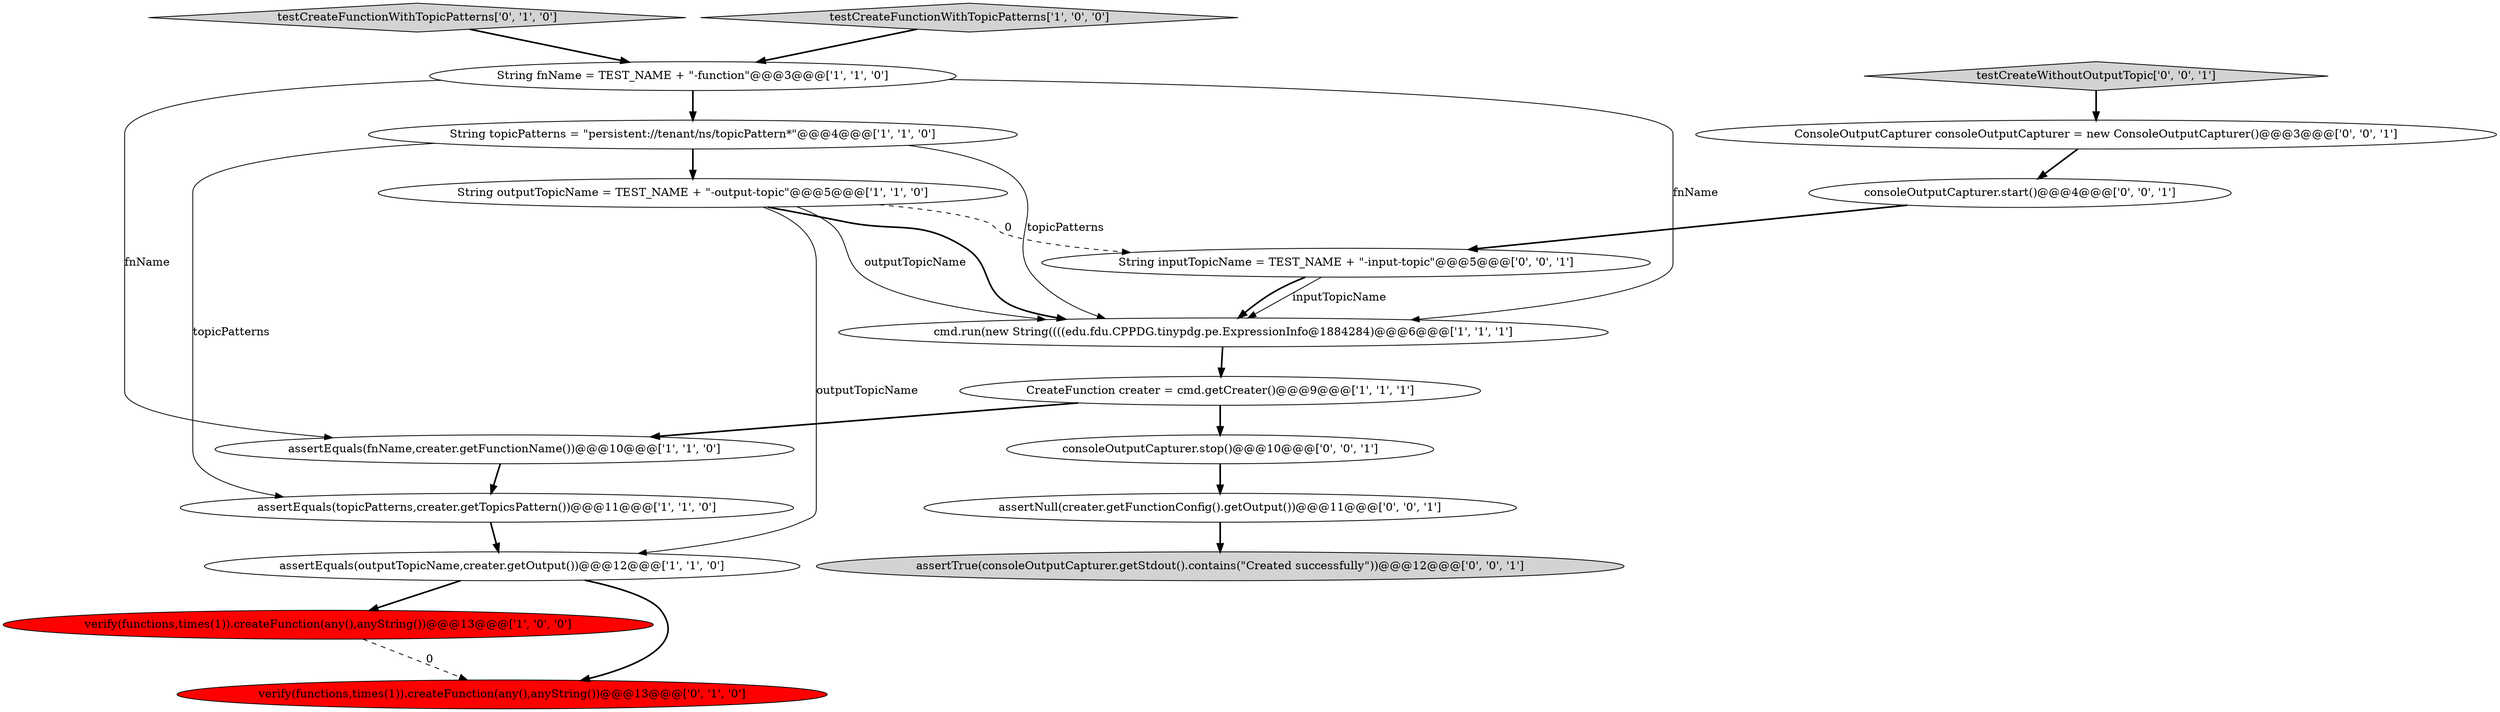 digraph {
0 [style = filled, label = "String outputTopicName = TEST_NAME + \"-output-topic\"@@@5@@@['1', '1', '0']", fillcolor = white, shape = ellipse image = "AAA0AAABBB1BBB"];
1 [style = filled, label = "String topicPatterns = \"persistent://tenant/ns/topicPattern*\"@@@4@@@['1', '1', '0']", fillcolor = white, shape = ellipse image = "AAA0AAABBB1BBB"];
2 [style = filled, label = "verify(functions,times(1)).createFunction(any(),anyString())@@@13@@@['1', '0', '0']", fillcolor = red, shape = ellipse image = "AAA1AAABBB1BBB"];
11 [style = filled, label = "verify(functions,times(1)).createFunction(any(),anyString())@@@13@@@['0', '1', '0']", fillcolor = red, shape = ellipse image = "AAA1AAABBB2BBB"];
17 [style = filled, label = "assertTrue(consoleOutputCapturer.getStdout().contains(\"Created successfully\"))@@@12@@@['0', '0', '1']", fillcolor = lightgray, shape = ellipse image = "AAA0AAABBB3BBB"];
4 [style = filled, label = "cmd.run(new String((((edu.fdu.CPPDG.tinypdg.pe.ExpressionInfo@1884284)@@@6@@@['1', '1', '1']", fillcolor = white, shape = ellipse image = "AAA0AAABBB1BBB"];
10 [style = filled, label = "testCreateFunctionWithTopicPatterns['0', '1', '0']", fillcolor = lightgray, shape = diamond image = "AAA0AAABBB2BBB"];
14 [style = filled, label = "String inputTopicName = TEST_NAME + \"-input-topic\"@@@5@@@['0', '0', '1']", fillcolor = white, shape = ellipse image = "AAA0AAABBB3BBB"];
18 [style = filled, label = "consoleOutputCapturer.start()@@@4@@@['0', '0', '1']", fillcolor = white, shape = ellipse image = "AAA0AAABBB3BBB"];
15 [style = filled, label = "assertNull(creater.getFunctionConfig().getOutput())@@@11@@@['0', '0', '1']", fillcolor = white, shape = ellipse image = "AAA0AAABBB3BBB"];
5 [style = filled, label = "testCreateFunctionWithTopicPatterns['1', '0', '0']", fillcolor = lightgray, shape = diamond image = "AAA0AAABBB1BBB"];
7 [style = filled, label = "CreateFunction creater = cmd.getCreater()@@@9@@@['1', '1', '1']", fillcolor = white, shape = ellipse image = "AAA0AAABBB1BBB"];
8 [style = filled, label = "assertEquals(fnName,creater.getFunctionName())@@@10@@@['1', '1', '0']", fillcolor = white, shape = ellipse image = "AAA0AAABBB1BBB"];
16 [style = filled, label = "testCreateWithoutOutputTopic['0', '0', '1']", fillcolor = lightgray, shape = diamond image = "AAA0AAABBB3BBB"];
6 [style = filled, label = "String fnName = TEST_NAME + \"-function\"@@@3@@@['1', '1', '0']", fillcolor = white, shape = ellipse image = "AAA0AAABBB1BBB"];
13 [style = filled, label = "consoleOutputCapturer.stop()@@@10@@@['0', '0', '1']", fillcolor = white, shape = ellipse image = "AAA0AAABBB3BBB"];
12 [style = filled, label = "ConsoleOutputCapturer consoleOutputCapturer = new ConsoleOutputCapturer()@@@3@@@['0', '0', '1']", fillcolor = white, shape = ellipse image = "AAA0AAABBB3BBB"];
3 [style = filled, label = "assertEquals(topicPatterns,creater.getTopicsPattern())@@@11@@@['1', '1', '0']", fillcolor = white, shape = ellipse image = "AAA0AAABBB1BBB"];
9 [style = filled, label = "assertEquals(outputTopicName,creater.getOutput())@@@12@@@['1', '1', '0']", fillcolor = white, shape = ellipse image = "AAA0AAABBB1BBB"];
7->13 [style = bold, label=""];
9->11 [style = bold, label=""];
9->2 [style = bold, label=""];
0->9 [style = solid, label="outputTopicName"];
1->4 [style = solid, label="topicPatterns"];
8->3 [style = bold, label=""];
1->0 [style = bold, label=""];
7->8 [style = bold, label=""];
10->6 [style = bold, label=""];
4->7 [style = bold, label=""];
6->8 [style = solid, label="fnName"];
3->9 [style = bold, label=""];
0->14 [style = dashed, label="0"];
6->1 [style = bold, label=""];
15->17 [style = bold, label=""];
0->4 [style = solid, label="outputTopicName"];
5->6 [style = bold, label=""];
6->4 [style = solid, label="fnName"];
0->4 [style = bold, label=""];
1->3 [style = solid, label="topicPatterns"];
12->18 [style = bold, label=""];
2->11 [style = dashed, label="0"];
13->15 [style = bold, label=""];
14->4 [style = solid, label="inputTopicName"];
16->12 [style = bold, label=""];
18->14 [style = bold, label=""];
14->4 [style = bold, label=""];
}
